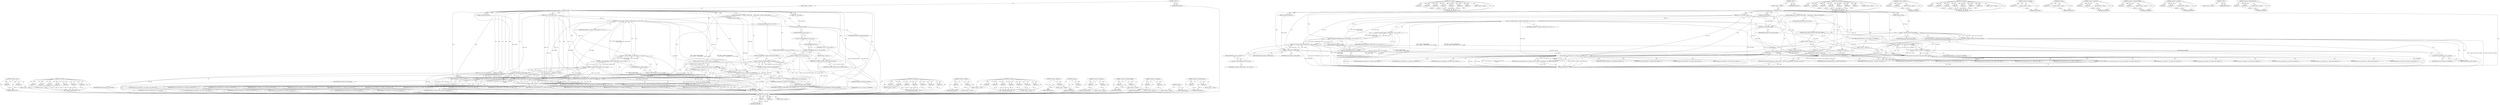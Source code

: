 digraph "&lt;operator&gt;.indirectFieldAccess" {
vulnerable_129 [label=<(METHOD,&lt;operator&gt;.and)>];
vulnerable_130 [label=<(PARAM,p1)>];
vulnerable_131 [label=<(PARAM,p2)>];
vulnerable_132 [label=<(BLOCK,&lt;empty&gt;,&lt;empty&gt;)>];
vulnerable_133 [label=<(METHOD_RETURN,ANY)>];
vulnerable_157 [label=<(METHOD,do_cow_fault)>];
vulnerable_158 [label=<(PARAM,p1)>];
vulnerable_159 [label=<(PARAM,p2)>];
vulnerable_160 [label=<(PARAM,p3)>];
vulnerable_161 [label=<(PARAM,p4)>];
vulnerable_162 [label=<(PARAM,p5)>];
vulnerable_163 [label=<(PARAM,p6)>];
vulnerable_164 [label=<(PARAM,p7)>];
vulnerable_165 [label=<(BLOCK,&lt;empty&gt;,&lt;empty&gt;)>];
vulnerable_166 [label=<(METHOD_RETURN,ANY)>];
vulnerable_6 [label=<(METHOD,&lt;global&gt;)<SUB>1</SUB>>];
vulnerable_7 [label=<(BLOCK,&lt;empty&gt;,&lt;empty&gt;)<SUB>1</SUB>>];
vulnerable_8 [label=<(METHOD,do_fault)<SUB>1</SUB>>];
vulnerable_9 [label=<(PARAM,struct mm_struct *mm)<SUB>1</SUB>>];
vulnerable_10 [label=<(PARAM,struct vm_area_struct *vma)<SUB>1</SUB>>];
vulnerable_11 [label=<(PARAM,unsigned long address)<SUB>2</SUB>>];
vulnerable_12 [label=<(PARAM,pte_t *page_table)<SUB>2</SUB>>];
vulnerable_13 [label=<(PARAM,pmd_t *pmd)<SUB>2</SUB>>];
vulnerable_14 [label=<(PARAM,unsigned int flags)<SUB>3</SUB>>];
vulnerable_15 [label=<(PARAM,pte_t orig_pte)<SUB>3</SUB>>];
vulnerable_16 [label=<(BLOCK,{
	pgoff_t pgoff = (((address &amp; PAGE_MASK)
 			...,{
	pgoff_t pgoff = (((address &amp; PAGE_MASK)
 			...)<SUB>4</SUB>>];
vulnerable_17 [label="<(LOCAL,pgoff_t pgoff: pgoff_t)<SUB>5</SUB>>"];
vulnerable_18 [label=<(&lt;operator&gt;.assignment,pgoff = (((address &amp; PAGE_MASK)
 			- vma-&gt;vm_s...)<SUB>5</SUB>>];
vulnerable_19 [label=<(IDENTIFIER,pgoff,pgoff = (((address &amp; PAGE_MASK)
 			- vma-&gt;vm_s...)<SUB>5</SUB>>];
vulnerable_20 [label=<(&lt;operator&gt;.addition,(((address &amp; PAGE_MASK)
 			- vma-&gt;vm_start) &gt;&gt;...)<SUB>5</SUB>>];
vulnerable_21 [label=<(&lt;operator&gt;.arithmeticShiftRight,((address &amp; PAGE_MASK)
 			- vma-&gt;vm_start) &gt;&gt; ...)<SUB>5</SUB>>];
vulnerable_22 [label=<(&lt;operator&gt;.subtraction,(address &amp; PAGE_MASK)
 			- vma-&gt;vm_start)<SUB>5</SUB>>];
vulnerable_23 [label=<(&lt;operator&gt;.and,address &amp; PAGE_MASK)<SUB>5</SUB>>];
vulnerable_24 [label=<(IDENTIFIER,address,address &amp; PAGE_MASK)<SUB>5</SUB>>];
vulnerable_25 [label=<(IDENTIFIER,PAGE_MASK,address &amp; PAGE_MASK)<SUB>5</SUB>>];
vulnerable_26 [label=<(&lt;operator&gt;.indirectFieldAccess,vma-&gt;vm_start)<SUB>6</SUB>>];
vulnerable_27 [label=<(IDENTIFIER,vma,(address &amp; PAGE_MASK)
 			- vma-&gt;vm_start)<SUB>6</SUB>>];
vulnerable_28 [label=<(FIELD_IDENTIFIER,vm_start,vm_start)<SUB>6</SUB>>];
vulnerable_29 [label=<(IDENTIFIER,PAGE_SHIFT,((address &amp; PAGE_MASK)
 			- vma-&gt;vm_start) &gt;&gt; ...)<SUB>6</SUB>>];
vulnerable_30 [label=<(&lt;operator&gt;.indirectFieldAccess,vma-&gt;vm_pgoff)<SUB>6</SUB>>];
vulnerable_31 [label=<(IDENTIFIER,vma,(((address &amp; PAGE_MASK)
 			- vma-&gt;vm_start) &gt;&gt;...)<SUB>6</SUB>>];
vulnerable_32 [label=<(FIELD_IDENTIFIER,vm_pgoff,vm_pgoff)<SUB>6</SUB>>];
vulnerable_33 [label=<(pte_unmap,pte_unmap(page_table))<SUB>8</SUB>>];
vulnerable_34 [label=<(IDENTIFIER,page_table,pte_unmap(page_table))<SUB>8</SUB>>];
vulnerable_35 [label=<(CONTROL_STRUCTURE,IF,if (!(flags &amp; FAULT_FLAG_WRITE)))<SUB>9</SUB>>];
vulnerable_36 [label=<(&lt;operator&gt;.logicalNot,!(flags &amp; FAULT_FLAG_WRITE))<SUB>9</SUB>>];
vulnerable_37 [label=<(&lt;operator&gt;.and,flags &amp; FAULT_FLAG_WRITE)<SUB>9</SUB>>];
vulnerable_38 [label=<(IDENTIFIER,flags,flags &amp; FAULT_FLAG_WRITE)<SUB>9</SUB>>];
vulnerable_39 [label=<(IDENTIFIER,FAULT_FLAG_WRITE,flags &amp; FAULT_FLAG_WRITE)<SUB>9</SUB>>];
vulnerable_40 [label=<(BLOCK,&lt;empty&gt;,&lt;empty&gt;)<SUB>10</SUB>>];
vulnerable_41 [label=<(RETURN,return do_read_fault(mm, vma, address, pmd, pgo...,return do_read_fault(mm, vma, address, pmd, pgo...)<SUB>10</SUB>>];
vulnerable_42 [label=<(do_read_fault,do_read_fault(mm, vma, address, pmd, pgoff, fla...)<SUB>10</SUB>>];
vulnerable_43 [label=<(IDENTIFIER,mm,do_read_fault(mm, vma, address, pmd, pgoff, fla...)<SUB>10</SUB>>];
vulnerable_44 [label=<(IDENTIFIER,vma,do_read_fault(mm, vma, address, pmd, pgoff, fla...)<SUB>10</SUB>>];
vulnerable_45 [label=<(IDENTIFIER,address,do_read_fault(mm, vma, address, pmd, pgoff, fla...)<SUB>10</SUB>>];
vulnerable_46 [label=<(IDENTIFIER,pmd,do_read_fault(mm, vma, address, pmd, pgoff, fla...)<SUB>10</SUB>>];
vulnerable_47 [label=<(IDENTIFIER,pgoff,do_read_fault(mm, vma, address, pmd, pgoff, fla...)<SUB>10</SUB>>];
vulnerable_48 [label=<(IDENTIFIER,flags,do_read_fault(mm, vma, address, pmd, pgoff, fla...)<SUB>10</SUB>>];
vulnerable_49 [label=<(IDENTIFIER,orig_pte,do_read_fault(mm, vma, address, pmd, pgoff, fla...)<SUB>11</SUB>>];
vulnerable_50 [label=<(CONTROL_STRUCTURE,IF,if (!(vma-&gt;vm_flags &amp; VM_SHARED)))<SUB>12</SUB>>];
vulnerable_51 [label=<(&lt;operator&gt;.logicalNot,!(vma-&gt;vm_flags &amp; VM_SHARED))<SUB>12</SUB>>];
vulnerable_52 [label=<(&lt;operator&gt;.and,vma-&gt;vm_flags &amp; VM_SHARED)<SUB>12</SUB>>];
vulnerable_53 [label=<(&lt;operator&gt;.indirectFieldAccess,vma-&gt;vm_flags)<SUB>12</SUB>>];
vulnerable_54 [label=<(IDENTIFIER,vma,vma-&gt;vm_flags &amp; VM_SHARED)<SUB>12</SUB>>];
vulnerable_55 [label=<(FIELD_IDENTIFIER,vm_flags,vm_flags)<SUB>12</SUB>>];
vulnerable_56 [label=<(IDENTIFIER,VM_SHARED,vma-&gt;vm_flags &amp; VM_SHARED)<SUB>12</SUB>>];
vulnerable_57 [label=<(BLOCK,&lt;empty&gt;,&lt;empty&gt;)<SUB>13</SUB>>];
vulnerable_58 [label=<(RETURN,return do_cow_fault(mm, vma, address, pmd, pgof...,return do_cow_fault(mm, vma, address, pmd, pgof...)<SUB>13</SUB>>];
vulnerable_59 [label=<(do_cow_fault,do_cow_fault(mm, vma, address, pmd, pgoff, flag...)<SUB>13</SUB>>];
vulnerable_60 [label=<(IDENTIFIER,mm,do_cow_fault(mm, vma, address, pmd, pgoff, flag...)<SUB>13</SUB>>];
vulnerable_61 [label=<(IDENTIFIER,vma,do_cow_fault(mm, vma, address, pmd, pgoff, flag...)<SUB>13</SUB>>];
vulnerable_62 [label=<(IDENTIFIER,address,do_cow_fault(mm, vma, address, pmd, pgoff, flag...)<SUB>13</SUB>>];
vulnerable_63 [label=<(IDENTIFIER,pmd,do_cow_fault(mm, vma, address, pmd, pgoff, flag...)<SUB>13</SUB>>];
vulnerable_64 [label=<(IDENTIFIER,pgoff,do_cow_fault(mm, vma, address, pmd, pgoff, flag...)<SUB>13</SUB>>];
vulnerable_65 [label=<(IDENTIFIER,flags,do_cow_fault(mm, vma, address, pmd, pgoff, flag...)<SUB>13</SUB>>];
vulnerable_66 [label=<(IDENTIFIER,orig_pte,do_cow_fault(mm, vma, address, pmd, pgoff, flag...)<SUB>14</SUB>>];
vulnerable_67 [label=<(RETURN,return do_shared_fault(mm, vma, address, pmd, p...,return do_shared_fault(mm, vma, address, pmd, p...)<SUB>15</SUB>>];
vulnerable_68 [label=<(do_shared_fault,do_shared_fault(mm, vma, address, pmd, pgoff, f...)<SUB>15</SUB>>];
vulnerable_69 [label=<(IDENTIFIER,mm,do_shared_fault(mm, vma, address, pmd, pgoff, f...)<SUB>15</SUB>>];
vulnerable_70 [label=<(IDENTIFIER,vma,do_shared_fault(mm, vma, address, pmd, pgoff, f...)<SUB>15</SUB>>];
vulnerable_71 [label=<(IDENTIFIER,address,do_shared_fault(mm, vma, address, pmd, pgoff, f...)<SUB>15</SUB>>];
vulnerable_72 [label=<(IDENTIFIER,pmd,do_shared_fault(mm, vma, address, pmd, pgoff, f...)<SUB>15</SUB>>];
vulnerable_73 [label=<(IDENTIFIER,pgoff,do_shared_fault(mm, vma, address, pmd, pgoff, f...)<SUB>15</SUB>>];
vulnerable_74 [label=<(IDENTIFIER,flags,do_shared_fault(mm, vma, address, pmd, pgoff, f...)<SUB>15</SUB>>];
vulnerable_75 [label=<(IDENTIFIER,orig_pte,do_shared_fault(mm, vma, address, pmd, pgoff, f...)<SUB>15</SUB>>];
vulnerable_76 [label=<(METHOD_RETURN,int)<SUB>1</SUB>>];
vulnerable_78 [label=<(METHOD_RETURN,ANY)<SUB>1</SUB>>];
vulnerable_167 [label=<(METHOD,do_shared_fault)>];
vulnerable_168 [label=<(PARAM,p1)>];
vulnerable_169 [label=<(PARAM,p2)>];
vulnerable_170 [label=<(PARAM,p3)>];
vulnerable_171 [label=<(PARAM,p4)>];
vulnerable_172 [label=<(PARAM,p5)>];
vulnerable_173 [label=<(PARAM,p6)>];
vulnerable_174 [label=<(PARAM,p7)>];
vulnerable_175 [label=<(BLOCK,&lt;empty&gt;,&lt;empty&gt;)>];
vulnerable_176 [label=<(METHOD_RETURN,ANY)>];
vulnerable_114 [label=<(METHOD,&lt;operator&gt;.addition)>];
vulnerable_115 [label=<(PARAM,p1)>];
vulnerable_116 [label=<(PARAM,p2)>];
vulnerable_117 [label=<(BLOCK,&lt;empty&gt;,&lt;empty&gt;)>];
vulnerable_118 [label=<(METHOD_RETURN,ANY)>];
vulnerable_147 [label=<(METHOD,do_read_fault)>];
vulnerable_148 [label=<(PARAM,p1)>];
vulnerable_149 [label=<(PARAM,p2)>];
vulnerable_150 [label=<(PARAM,p3)>];
vulnerable_151 [label=<(PARAM,p4)>];
vulnerable_152 [label=<(PARAM,p5)>];
vulnerable_153 [label=<(PARAM,p6)>];
vulnerable_154 [label=<(PARAM,p7)>];
vulnerable_155 [label=<(BLOCK,&lt;empty&gt;,&lt;empty&gt;)>];
vulnerable_156 [label=<(METHOD_RETURN,ANY)>];
vulnerable_143 [label=<(METHOD,&lt;operator&gt;.logicalNot)>];
vulnerable_144 [label=<(PARAM,p1)>];
vulnerable_145 [label=<(BLOCK,&lt;empty&gt;,&lt;empty&gt;)>];
vulnerable_146 [label=<(METHOD_RETURN,ANY)>];
vulnerable_139 [label=<(METHOD,pte_unmap)>];
vulnerable_140 [label=<(PARAM,p1)>];
vulnerable_141 [label=<(BLOCK,&lt;empty&gt;,&lt;empty&gt;)>];
vulnerable_142 [label=<(METHOD_RETURN,ANY)>];
vulnerable_124 [label=<(METHOD,&lt;operator&gt;.subtraction)>];
vulnerable_125 [label=<(PARAM,p1)>];
vulnerable_126 [label=<(PARAM,p2)>];
vulnerable_127 [label=<(BLOCK,&lt;empty&gt;,&lt;empty&gt;)>];
vulnerable_128 [label=<(METHOD_RETURN,ANY)>];
vulnerable_119 [label=<(METHOD,&lt;operator&gt;.arithmeticShiftRight)>];
vulnerable_120 [label=<(PARAM,p1)>];
vulnerable_121 [label=<(PARAM,p2)>];
vulnerable_122 [label=<(BLOCK,&lt;empty&gt;,&lt;empty&gt;)>];
vulnerable_123 [label=<(METHOD_RETURN,ANY)>];
vulnerable_109 [label=<(METHOD,&lt;operator&gt;.assignment)>];
vulnerable_110 [label=<(PARAM,p1)>];
vulnerable_111 [label=<(PARAM,p2)>];
vulnerable_112 [label=<(BLOCK,&lt;empty&gt;,&lt;empty&gt;)>];
vulnerable_113 [label=<(METHOD_RETURN,ANY)>];
vulnerable_103 [label=<(METHOD,&lt;global&gt;)<SUB>1</SUB>>];
vulnerable_104 [label=<(BLOCK,&lt;empty&gt;,&lt;empty&gt;)>];
vulnerable_105 [label=<(METHOD_RETURN,ANY)>];
vulnerable_134 [label=<(METHOD,&lt;operator&gt;.indirectFieldAccess)>];
vulnerable_135 [label=<(PARAM,p1)>];
vulnerable_136 [label=<(PARAM,p2)>];
vulnerable_137 [label=<(BLOCK,&lt;empty&gt;,&lt;empty&gt;)>];
vulnerable_138 [label=<(METHOD_RETURN,ANY)>];
fixed_139 [label=<(METHOD,&lt;operator&gt;.and)>];
fixed_140 [label=<(PARAM,p1)>];
fixed_141 [label=<(PARAM,p2)>];
fixed_142 [label=<(BLOCK,&lt;empty&gt;,&lt;empty&gt;)>];
fixed_143 [label=<(METHOD_RETURN,ANY)>];
fixed_167 [label=<(METHOD,do_cow_fault)>];
fixed_168 [label=<(PARAM,p1)>];
fixed_169 [label=<(PARAM,p2)>];
fixed_170 [label=<(PARAM,p3)>];
fixed_171 [label=<(PARAM,p4)>];
fixed_172 [label=<(PARAM,p5)>];
fixed_173 [label=<(PARAM,p6)>];
fixed_174 [label=<(PARAM,p7)>];
fixed_175 [label=<(BLOCK,&lt;empty&gt;,&lt;empty&gt;)>];
fixed_176 [label=<(METHOD_RETURN,ANY)>];
fixed_6 [label=<(METHOD,&lt;global&gt;)<SUB>1</SUB>>];
fixed_7 [label=<(BLOCK,&lt;empty&gt;,&lt;empty&gt;)<SUB>1</SUB>>];
fixed_8 [label=<(METHOD,do_fault)<SUB>1</SUB>>];
fixed_9 [label=<(PARAM,struct mm_struct *mm)<SUB>1</SUB>>];
fixed_10 [label=<(PARAM,struct vm_area_struct *vma)<SUB>1</SUB>>];
fixed_11 [label=<(PARAM,unsigned long address)<SUB>2</SUB>>];
fixed_12 [label=<(PARAM,pte_t *page_table)<SUB>2</SUB>>];
fixed_13 [label=<(PARAM,pmd_t *pmd)<SUB>2</SUB>>];
fixed_14 [label=<(PARAM,unsigned int flags)<SUB>3</SUB>>];
fixed_15 [label=<(PARAM,pte_t orig_pte)<SUB>3</SUB>>];
fixed_16 [label=<(BLOCK,{
	pgoff_t pgoff = (((address &amp; PAGE_MASK)
 			...,{
	pgoff_t pgoff = (((address &amp; PAGE_MASK)
 			...)<SUB>4</SUB>>];
fixed_17 [label="<(LOCAL,pgoff_t pgoff: pgoff_t)<SUB>5</SUB>>"];
fixed_18 [label=<(&lt;operator&gt;.assignment,pgoff = (((address &amp; PAGE_MASK)
 			- vma-&gt;vm_s...)<SUB>5</SUB>>];
fixed_19 [label=<(IDENTIFIER,pgoff,pgoff = (((address &amp; PAGE_MASK)
 			- vma-&gt;vm_s...)<SUB>5</SUB>>];
fixed_20 [label=<(&lt;operator&gt;.addition,(((address &amp; PAGE_MASK)
 			- vma-&gt;vm_start) &gt;&gt;...)<SUB>5</SUB>>];
fixed_21 [label=<(&lt;operator&gt;.arithmeticShiftRight,((address &amp; PAGE_MASK)
 			- vma-&gt;vm_start) &gt;&gt; ...)<SUB>5</SUB>>];
fixed_22 [label=<(&lt;operator&gt;.subtraction,(address &amp; PAGE_MASK)
 			- vma-&gt;vm_start)<SUB>5</SUB>>];
fixed_23 [label=<(&lt;operator&gt;.and,address &amp; PAGE_MASK)<SUB>5</SUB>>];
fixed_24 [label=<(IDENTIFIER,address,address &amp; PAGE_MASK)<SUB>5</SUB>>];
fixed_25 [label=<(IDENTIFIER,PAGE_MASK,address &amp; PAGE_MASK)<SUB>5</SUB>>];
fixed_26 [label=<(&lt;operator&gt;.indirectFieldAccess,vma-&gt;vm_start)<SUB>6</SUB>>];
fixed_27 [label=<(IDENTIFIER,vma,(address &amp; PAGE_MASK)
 			- vma-&gt;vm_start)<SUB>6</SUB>>];
fixed_28 [label=<(FIELD_IDENTIFIER,vm_start,vm_start)<SUB>6</SUB>>];
fixed_29 [label=<(IDENTIFIER,PAGE_SHIFT,((address &amp; PAGE_MASK)
 			- vma-&gt;vm_start) &gt;&gt; ...)<SUB>6</SUB>>];
fixed_30 [label=<(&lt;operator&gt;.indirectFieldAccess,vma-&gt;vm_pgoff)<SUB>6</SUB>>];
fixed_31 [label=<(IDENTIFIER,vma,(((address &amp; PAGE_MASK)
 			- vma-&gt;vm_start) &gt;&gt;...)<SUB>6</SUB>>];
fixed_32 [label=<(FIELD_IDENTIFIER,vm_pgoff,vm_pgoff)<SUB>6</SUB>>];
fixed_33 [label=<(pte_unmap,pte_unmap(page_table))<SUB>8</SUB>>];
fixed_34 [label=<(IDENTIFIER,page_table,pte_unmap(page_table))<SUB>8</SUB>>];
fixed_35 [label=<(CONTROL_STRUCTURE,IF,if (!vma-&gt;vm_ops-&gt;fault))<SUB>10</SUB>>];
fixed_36 [label=<(&lt;operator&gt;.logicalNot,!vma-&gt;vm_ops-&gt;fault)<SUB>10</SUB>>];
fixed_37 [label=<(&lt;operator&gt;.indirectFieldAccess,vma-&gt;vm_ops-&gt;fault)<SUB>10</SUB>>];
fixed_38 [label=<(&lt;operator&gt;.indirectFieldAccess,vma-&gt;vm_ops)<SUB>10</SUB>>];
fixed_39 [label=<(IDENTIFIER,vma,!vma-&gt;vm_ops-&gt;fault)<SUB>10</SUB>>];
fixed_40 [label=<(FIELD_IDENTIFIER,vm_ops,vm_ops)<SUB>10</SUB>>];
fixed_41 [label=<(FIELD_IDENTIFIER,fault,fault)<SUB>10</SUB>>];
fixed_42 [label=<(BLOCK,&lt;empty&gt;,&lt;empty&gt;)<SUB>11</SUB>>];
fixed_43 [label=<(RETURN,return VM_FAULT_SIGBUS;,return VM_FAULT_SIGBUS;)<SUB>11</SUB>>];
fixed_44 [label=<(IDENTIFIER,VM_FAULT_SIGBUS,return VM_FAULT_SIGBUS;)<SUB>11</SUB>>];
fixed_45 [label=<(CONTROL_STRUCTURE,IF,if (!(flags &amp; FAULT_FLAG_WRITE)))<SUB>12</SUB>>];
fixed_46 [label=<(&lt;operator&gt;.logicalNot,!(flags &amp; FAULT_FLAG_WRITE))<SUB>12</SUB>>];
fixed_47 [label=<(&lt;operator&gt;.and,flags &amp; FAULT_FLAG_WRITE)<SUB>12</SUB>>];
fixed_48 [label=<(IDENTIFIER,flags,flags &amp; FAULT_FLAG_WRITE)<SUB>12</SUB>>];
fixed_49 [label=<(IDENTIFIER,FAULT_FLAG_WRITE,flags &amp; FAULT_FLAG_WRITE)<SUB>12</SUB>>];
fixed_50 [label=<(BLOCK,&lt;empty&gt;,&lt;empty&gt;)<SUB>13</SUB>>];
fixed_51 [label=<(RETURN,return do_read_fault(mm, vma, address, pmd, pgo...,return do_read_fault(mm, vma, address, pmd, pgo...)<SUB>13</SUB>>];
fixed_52 [label=<(do_read_fault,do_read_fault(mm, vma, address, pmd, pgoff, fla...)<SUB>13</SUB>>];
fixed_53 [label=<(IDENTIFIER,mm,do_read_fault(mm, vma, address, pmd, pgoff, fla...)<SUB>13</SUB>>];
fixed_54 [label=<(IDENTIFIER,vma,do_read_fault(mm, vma, address, pmd, pgoff, fla...)<SUB>13</SUB>>];
fixed_55 [label=<(IDENTIFIER,address,do_read_fault(mm, vma, address, pmd, pgoff, fla...)<SUB>13</SUB>>];
fixed_56 [label=<(IDENTIFIER,pmd,do_read_fault(mm, vma, address, pmd, pgoff, fla...)<SUB>13</SUB>>];
fixed_57 [label=<(IDENTIFIER,pgoff,do_read_fault(mm, vma, address, pmd, pgoff, fla...)<SUB>13</SUB>>];
fixed_58 [label=<(IDENTIFIER,flags,do_read_fault(mm, vma, address, pmd, pgoff, fla...)<SUB>13</SUB>>];
fixed_59 [label=<(IDENTIFIER,orig_pte,do_read_fault(mm, vma, address, pmd, pgoff, fla...)<SUB>14</SUB>>];
fixed_60 [label=<(CONTROL_STRUCTURE,IF,if (!(vma-&gt;vm_flags &amp; VM_SHARED)))<SUB>15</SUB>>];
fixed_61 [label=<(&lt;operator&gt;.logicalNot,!(vma-&gt;vm_flags &amp; VM_SHARED))<SUB>15</SUB>>];
fixed_62 [label=<(&lt;operator&gt;.and,vma-&gt;vm_flags &amp; VM_SHARED)<SUB>15</SUB>>];
fixed_63 [label=<(&lt;operator&gt;.indirectFieldAccess,vma-&gt;vm_flags)<SUB>15</SUB>>];
fixed_64 [label=<(IDENTIFIER,vma,vma-&gt;vm_flags &amp; VM_SHARED)<SUB>15</SUB>>];
fixed_65 [label=<(FIELD_IDENTIFIER,vm_flags,vm_flags)<SUB>15</SUB>>];
fixed_66 [label=<(IDENTIFIER,VM_SHARED,vma-&gt;vm_flags &amp; VM_SHARED)<SUB>15</SUB>>];
fixed_67 [label=<(BLOCK,&lt;empty&gt;,&lt;empty&gt;)<SUB>16</SUB>>];
fixed_68 [label=<(RETURN,return do_cow_fault(mm, vma, address, pmd, pgof...,return do_cow_fault(mm, vma, address, pmd, pgof...)<SUB>16</SUB>>];
fixed_69 [label=<(do_cow_fault,do_cow_fault(mm, vma, address, pmd, pgoff, flag...)<SUB>16</SUB>>];
fixed_70 [label=<(IDENTIFIER,mm,do_cow_fault(mm, vma, address, pmd, pgoff, flag...)<SUB>16</SUB>>];
fixed_71 [label=<(IDENTIFIER,vma,do_cow_fault(mm, vma, address, pmd, pgoff, flag...)<SUB>16</SUB>>];
fixed_72 [label=<(IDENTIFIER,address,do_cow_fault(mm, vma, address, pmd, pgoff, flag...)<SUB>16</SUB>>];
fixed_73 [label=<(IDENTIFIER,pmd,do_cow_fault(mm, vma, address, pmd, pgoff, flag...)<SUB>16</SUB>>];
fixed_74 [label=<(IDENTIFIER,pgoff,do_cow_fault(mm, vma, address, pmd, pgoff, flag...)<SUB>16</SUB>>];
fixed_75 [label=<(IDENTIFIER,flags,do_cow_fault(mm, vma, address, pmd, pgoff, flag...)<SUB>16</SUB>>];
fixed_76 [label=<(IDENTIFIER,orig_pte,do_cow_fault(mm, vma, address, pmd, pgoff, flag...)<SUB>17</SUB>>];
fixed_77 [label=<(RETURN,return do_shared_fault(mm, vma, address, pmd, p...,return do_shared_fault(mm, vma, address, pmd, p...)<SUB>18</SUB>>];
fixed_78 [label=<(do_shared_fault,do_shared_fault(mm, vma, address, pmd, pgoff, f...)<SUB>18</SUB>>];
fixed_79 [label=<(IDENTIFIER,mm,do_shared_fault(mm, vma, address, pmd, pgoff, f...)<SUB>18</SUB>>];
fixed_80 [label=<(IDENTIFIER,vma,do_shared_fault(mm, vma, address, pmd, pgoff, f...)<SUB>18</SUB>>];
fixed_81 [label=<(IDENTIFIER,address,do_shared_fault(mm, vma, address, pmd, pgoff, f...)<SUB>18</SUB>>];
fixed_82 [label=<(IDENTIFIER,pmd,do_shared_fault(mm, vma, address, pmd, pgoff, f...)<SUB>18</SUB>>];
fixed_83 [label=<(IDENTIFIER,pgoff,do_shared_fault(mm, vma, address, pmd, pgoff, f...)<SUB>18</SUB>>];
fixed_84 [label=<(IDENTIFIER,flags,do_shared_fault(mm, vma, address, pmd, pgoff, f...)<SUB>18</SUB>>];
fixed_85 [label=<(IDENTIFIER,orig_pte,do_shared_fault(mm, vma, address, pmd, pgoff, f...)<SUB>18</SUB>>];
fixed_86 [label=<(METHOD_RETURN,int)<SUB>1</SUB>>];
fixed_88 [label=<(METHOD_RETURN,ANY)<SUB>1</SUB>>];
fixed_177 [label=<(METHOD,do_shared_fault)>];
fixed_178 [label=<(PARAM,p1)>];
fixed_179 [label=<(PARAM,p2)>];
fixed_180 [label=<(PARAM,p3)>];
fixed_181 [label=<(PARAM,p4)>];
fixed_182 [label=<(PARAM,p5)>];
fixed_183 [label=<(PARAM,p6)>];
fixed_184 [label=<(PARAM,p7)>];
fixed_185 [label=<(BLOCK,&lt;empty&gt;,&lt;empty&gt;)>];
fixed_186 [label=<(METHOD_RETURN,ANY)>];
fixed_124 [label=<(METHOD,&lt;operator&gt;.addition)>];
fixed_125 [label=<(PARAM,p1)>];
fixed_126 [label=<(PARAM,p2)>];
fixed_127 [label=<(BLOCK,&lt;empty&gt;,&lt;empty&gt;)>];
fixed_128 [label=<(METHOD_RETURN,ANY)>];
fixed_157 [label=<(METHOD,do_read_fault)>];
fixed_158 [label=<(PARAM,p1)>];
fixed_159 [label=<(PARAM,p2)>];
fixed_160 [label=<(PARAM,p3)>];
fixed_161 [label=<(PARAM,p4)>];
fixed_162 [label=<(PARAM,p5)>];
fixed_163 [label=<(PARAM,p6)>];
fixed_164 [label=<(PARAM,p7)>];
fixed_165 [label=<(BLOCK,&lt;empty&gt;,&lt;empty&gt;)>];
fixed_166 [label=<(METHOD_RETURN,ANY)>];
fixed_153 [label=<(METHOD,&lt;operator&gt;.logicalNot)>];
fixed_154 [label=<(PARAM,p1)>];
fixed_155 [label=<(BLOCK,&lt;empty&gt;,&lt;empty&gt;)>];
fixed_156 [label=<(METHOD_RETURN,ANY)>];
fixed_149 [label=<(METHOD,pte_unmap)>];
fixed_150 [label=<(PARAM,p1)>];
fixed_151 [label=<(BLOCK,&lt;empty&gt;,&lt;empty&gt;)>];
fixed_152 [label=<(METHOD_RETURN,ANY)>];
fixed_134 [label=<(METHOD,&lt;operator&gt;.subtraction)>];
fixed_135 [label=<(PARAM,p1)>];
fixed_136 [label=<(PARAM,p2)>];
fixed_137 [label=<(BLOCK,&lt;empty&gt;,&lt;empty&gt;)>];
fixed_138 [label=<(METHOD_RETURN,ANY)>];
fixed_129 [label=<(METHOD,&lt;operator&gt;.arithmeticShiftRight)>];
fixed_130 [label=<(PARAM,p1)>];
fixed_131 [label=<(PARAM,p2)>];
fixed_132 [label=<(BLOCK,&lt;empty&gt;,&lt;empty&gt;)>];
fixed_133 [label=<(METHOD_RETURN,ANY)>];
fixed_119 [label=<(METHOD,&lt;operator&gt;.assignment)>];
fixed_120 [label=<(PARAM,p1)>];
fixed_121 [label=<(PARAM,p2)>];
fixed_122 [label=<(BLOCK,&lt;empty&gt;,&lt;empty&gt;)>];
fixed_123 [label=<(METHOD_RETURN,ANY)>];
fixed_113 [label=<(METHOD,&lt;global&gt;)<SUB>1</SUB>>];
fixed_114 [label=<(BLOCK,&lt;empty&gt;,&lt;empty&gt;)>];
fixed_115 [label=<(METHOD_RETURN,ANY)>];
fixed_144 [label=<(METHOD,&lt;operator&gt;.indirectFieldAccess)>];
fixed_145 [label=<(PARAM,p1)>];
fixed_146 [label=<(PARAM,p2)>];
fixed_147 [label=<(BLOCK,&lt;empty&gt;,&lt;empty&gt;)>];
fixed_148 [label=<(METHOD_RETURN,ANY)>];
vulnerable_129 -> vulnerable_130  [key=0, label="AST: "];
vulnerable_129 -> vulnerable_130  [key=1, label="DDG: "];
vulnerable_129 -> vulnerable_132  [key=0, label="AST: "];
vulnerable_129 -> vulnerable_131  [key=0, label="AST: "];
vulnerable_129 -> vulnerable_131  [key=1, label="DDG: "];
vulnerable_129 -> vulnerable_133  [key=0, label="AST: "];
vulnerable_129 -> vulnerable_133  [key=1, label="CFG: "];
vulnerable_130 -> vulnerable_133  [key=0, label="DDG: p1"];
vulnerable_131 -> vulnerable_133  [key=0, label="DDG: p2"];
vulnerable_157 -> vulnerable_158  [key=0, label="AST: "];
vulnerable_157 -> vulnerable_158  [key=1, label="DDG: "];
vulnerable_157 -> vulnerable_165  [key=0, label="AST: "];
vulnerable_157 -> vulnerable_159  [key=0, label="AST: "];
vulnerable_157 -> vulnerable_159  [key=1, label="DDG: "];
vulnerable_157 -> vulnerable_166  [key=0, label="AST: "];
vulnerable_157 -> vulnerable_166  [key=1, label="CFG: "];
vulnerable_157 -> vulnerable_160  [key=0, label="AST: "];
vulnerable_157 -> vulnerable_160  [key=1, label="DDG: "];
vulnerable_157 -> vulnerable_161  [key=0, label="AST: "];
vulnerable_157 -> vulnerable_161  [key=1, label="DDG: "];
vulnerable_157 -> vulnerable_162  [key=0, label="AST: "];
vulnerable_157 -> vulnerable_162  [key=1, label="DDG: "];
vulnerable_157 -> vulnerable_163  [key=0, label="AST: "];
vulnerable_157 -> vulnerable_163  [key=1, label="DDG: "];
vulnerable_157 -> vulnerable_164  [key=0, label="AST: "];
vulnerable_157 -> vulnerable_164  [key=1, label="DDG: "];
vulnerable_158 -> vulnerable_166  [key=0, label="DDG: p1"];
vulnerable_159 -> vulnerable_166  [key=0, label="DDG: p2"];
vulnerable_160 -> vulnerable_166  [key=0, label="DDG: p3"];
vulnerable_161 -> vulnerable_166  [key=0, label="DDG: p4"];
vulnerable_162 -> vulnerable_166  [key=0, label="DDG: p5"];
vulnerable_163 -> vulnerable_166  [key=0, label="DDG: p6"];
vulnerable_164 -> vulnerable_166  [key=0, label="DDG: p7"];
vulnerable_6 -> vulnerable_7  [key=0, label="AST: "];
vulnerable_6 -> vulnerable_78  [key=0, label="AST: "];
vulnerable_6 -> vulnerable_78  [key=1, label="CFG: "];
vulnerable_7 -> vulnerable_8  [key=0, label="AST: "];
vulnerable_8 -> vulnerable_9  [key=0, label="AST: "];
vulnerable_8 -> vulnerable_9  [key=1, label="DDG: "];
vulnerable_8 -> vulnerable_10  [key=0, label="AST: "];
vulnerable_8 -> vulnerable_10  [key=1, label="DDG: "];
vulnerable_8 -> vulnerable_11  [key=0, label="AST: "];
vulnerable_8 -> vulnerable_11  [key=1, label="DDG: "];
vulnerable_8 -> vulnerable_12  [key=0, label="AST: "];
vulnerable_8 -> vulnerable_12  [key=1, label="DDG: "];
vulnerable_8 -> vulnerable_13  [key=0, label="AST: "];
vulnerable_8 -> vulnerable_13  [key=1, label="DDG: "];
vulnerable_8 -> vulnerable_14  [key=0, label="AST: "];
vulnerable_8 -> vulnerable_14  [key=1, label="DDG: "];
vulnerable_8 -> vulnerable_15  [key=0, label="AST: "];
vulnerable_8 -> vulnerable_15  [key=1, label="DDG: "];
vulnerable_8 -> vulnerable_16  [key=0, label="AST: "];
vulnerable_8 -> vulnerable_76  [key=0, label="AST: "];
vulnerable_8 -> vulnerable_23  [key=0, label="CFG: "];
vulnerable_8 -> vulnerable_23  [key=1, label="DDG: "];
vulnerable_8 -> vulnerable_33  [key=0, label="DDG: "];
vulnerable_8 -> vulnerable_68  [key=0, label="DDG: "];
vulnerable_8 -> vulnerable_21  [key=0, label="DDG: "];
vulnerable_8 -> vulnerable_37  [key=0, label="DDG: "];
vulnerable_8 -> vulnerable_52  [key=0, label="DDG: "];
vulnerable_8 -> vulnerable_42  [key=0, label="DDG: "];
vulnerable_8 -> vulnerable_59  [key=0, label="DDG: "];
vulnerable_9 -> vulnerable_68  [key=0, label="DDG: mm"];
vulnerable_9 -> vulnerable_42  [key=0, label="DDG: mm"];
vulnerable_9 -> vulnerable_59  [key=0, label="DDG: mm"];
vulnerable_10 -> vulnerable_18  [key=0, label="DDG: vma"];
vulnerable_10 -> vulnerable_20  [key=0, label="DDG: vma"];
vulnerable_10 -> vulnerable_68  [key=0, label="DDG: vma"];
vulnerable_10 -> vulnerable_52  [key=0, label="DDG: vma"];
vulnerable_10 -> vulnerable_22  [key=0, label="DDG: vma"];
vulnerable_10 -> vulnerable_42  [key=0, label="DDG: vma"];
vulnerable_10 -> vulnerable_59  [key=0, label="DDG: vma"];
vulnerable_11 -> vulnerable_23  [key=0, label="DDG: address"];
vulnerable_12 -> vulnerable_33  [key=0, label="DDG: page_table"];
vulnerable_13 -> vulnerable_68  [key=0, label="DDG: pmd"];
vulnerable_13 -> vulnerable_42  [key=0, label="DDG: pmd"];
vulnerable_13 -> vulnerable_59  [key=0, label="DDG: pmd"];
vulnerable_14 -> vulnerable_37  [key=0, label="DDG: flags"];
vulnerable_15 -> vulnerable_68  [key=0, label="DDG: orig_pte"];
vulnerable_15 -> vulnerable_42  [key=0, label="DDG: orig_pte"];
vulnerable_15 -> vulnerable_59  [key=0, label="DDG: orig_pte"];
vulnerable_16 -> vulnerable_17  [key=0, label="AST: "];
vulnerable_16 -> vulnerable_18  [key=0, label="AST: "];
vulnerable_16 -> vulnerable_33  [key=0, label="AST: "];
vulnerable_16 -> vulnerable_35  [key=0, label="AST: "];
vulnerable_16 -> vulnerable_50  [key=0, label="AST: "];
vulnerable_16 -> vulnerable_67  [key=0, label="AST: "];
vulnerable_18 -> vulnerable_19  [key=0, label="AST: "];
vulnerable_18 -> vulnerable_20  [key=0, label="AST: "];
vulnerable_18 -> vulnerable_33  [key=0, label="CFG: "];
vulnerable_18 -> vulnerable_76  [key=0, label="DDG: (((address &amp; PAGE_MASK)
 			- vma-&gt;vm_start) &gt;&gt; PAGE_SHIFT) + vma-&gt;vm_pgoff"];
vulnerable_18 -> vulnerable_76  [key=1, label="DDG: pgoff = (((address &amp; PAGE_MASK)
 			- vma-&gt;vm_start) &gt;&gt; PAGE_SHIFT) + vma-&gt;vm_pgoff"];
vulnerable_18 -> vulnerable_68  [key=0, label="DDG: pgoff"];
vulnerable_18 -> vulnerable_42  [key=0, label="DDG: pgoff"];
vulnerable_18 -> vulnerable_59  [key=0, label="DDG: pgoff"];
vulnerable_20 -> vulnerable_21  [key=0, label="AST: "];
vulnerable_20 -> vulnerable_30  [key=0, label="AST: "];
vulnerable_20 -> vulnerable_18  [key=0, label="CFG: "];
vulnerable_20 -> vulnerable_76  [key=0, label="DDG: ((address &amp; PAGE_MASK)
 			- vma-&gt;vm_start) &gt;&gt; PAGE_SHIFT"];
vulnerable_20 -> vulnerable_76  [key=1, label="DDG: vma-&gt;vm_pgoff"];
vulnerable_21 -> vulnerable_22  [key=0, label="AST: "];
vulnerable_21 -> vulnerable_29  [key=0, label="AST: "];
vulnerable_21 -> vulnerable_32  [key=0, label="CFG: "];
vulnerable_21 -> vulnerable_76  [key=0, label="DDG: (address &amp; PAGE_MASK)
 			- vma-&gt;vm_start"];
vulnerable_21 -> vulnerable_76  [key=1, label="DDG: PAGE_SHIFT"];
vulnerable_21 -> vulnerable_18  [key=0, label="DDG: (address &amp; PAGE_MASK)
 			- vma-&gt;vm_start"];
vulnerable_21 -> vulnerable_18  [key=1, label="DDG: PAGE_SHIFT"];
vulnerable_21 -> vulnerable_20  [key=0, label="DDG: (address &amp; PAGE_MASK)
 			- vma-&gt;vm_start"];
vulnerable_21 -> vulnerable_20  [key=1, label="DDG: PAGE_SHIFT"];
vulnerable_22 -> vulnerable_23  [key=0, label="AST: "];
vulnerable_22 -> vulnerable_26  [key=0, label="AST: "];
vulnerable_22 -> vulnerable_21  [key=0, label="CFG: "];
vulnerable_22 -> vulnerable_21  [key=1, label="DDG: address &amp; PAGE_MASK"];
vulnerable_22 -> vulnerable_21  [key=2, label="DDG: vma-&gt;vm_start"];
vulnerable_22 -> vulnerable_76  [key=0, label="DDG: address &amp; PAGE_MASK"];
vulnerable_22 -> vulnerable_76  [key=1, label="DDG: vma-&gt;vm_start"];
vulnerable_22 -> vulnerable_68  [key=0, label="DDG: vma-&gt;vm_start"];
vulnerable_22 -> vulnerable_42  [key=0, label="DDG: vma-&gt;vm_start"];
vulnerable_22 -> vulnerable_59  [key=0, label="DDG: vma-&gt;vm_start"];
vulnerable_23 -> vulnerable_24  [key=0, label="AST: "];
vulnerable_23 -> vulnerable_25  [key=0, label="AST: "];
vulnerable_23 -> vulnerable_28  [key=0, label="CFG: "];
vulnerable_23 -> vulnerable_76  [key=0, label="DDG: PAGE_MASK"];
vulnerable_23 -> vulnerable_68  [key=0, label="DDG: address"];
vulnerable_23 -> vulnerable_22  [key=0, label="DDG: address"];
vulnerable_23 -> vulnerable_22  [key=1, label="DDG: PAGE_MASK"];
vulnerable_23 -> vulnerable_42  [key=0, label="DDG: address"];
vulnerable_23 -> vulnerable_59  [key=0, label="DDG: address"];
vulnerable_26 -> vulnerable_27  [key=0, label="AST: "];
vulnerable_26 -> vulnerable_28  [key=0, label="AST: "];
vulnerable_26 -> vulnerable_22  [key=0, label="CFG: "];
vulnerable_28 -> vulnerable_26  [key=0, label="CFG: "];
vulnerable_30 -> vulnerable_31  [key=0, label="AST: "];
vulnerable_30 -> vulnerable_32  [key=0, label="AST: "];
vulnerable_30 -> vulnerable_20  [key=0, label="CFG: "];
vulnerable_32 -> vulnerable_30  [key=0, label="CFG: "];
vulnerable_33 -> vulnerable_34  [key=0, label="AST: "];
vulnerable_33 -> vulnerable_37  [key=0, label="CFG: "];
vulnerable_33 -> vulnerable_76  [key=0, label="DDG: page_table"];
vulnerable_33 -> vulnerable_76  [key=1, label="DDG: pte_unmap(page_table)"];
vulnerable_35 -> vulnerable_36  [key=0, label="AST: "];
vulnerable_35 -> vulnerable_40  [key=0, label="AST: "];
vulnerable_36 -> vulnerable_37  [key=0, label="AST: "];
vulnerable_36 -> vulnerable_42  [key=0, label="CFG: "];
vulnerable_36 -> vulnerable_42  [key=1, label="CDG: "];
vulnerable_36 -> vulnerable_55  [key=0, label="CFG: "];
vulnerable_36 -> vulnerable_55  [key=1, label="CDG: "];
vulnerable_36 -> vulnerable_76  [key=0, label="DDG: flags &amp; FAULT_FLAG_WRITE"];
vulnerable_36 -> vulnerable_76  [key=1, label="DDG: !(flags &amp; FAULT_FLAG_WRITE)"];
vulnerable_36 -> vulnerable_51  [key=0, label="CDG: "];
vulnerable_36 -> vulnerable_52  [key=0, label="CDG: "];
vulnerable_36 -> vulnerable_53  [key=0, label="CDG: "];
vulnerable_36 -> vulnerable_41  [key=0, label="CDG: "];
vulnerable_37 -> vulnerable_38  [key=0, label="AST: "];
vulnerable_37 -> vulnerable_39  [key=0, label="AST: "];
vulnerable_37 -> vulnerable_36  [key=0, label="CFG: "];
vulnerable_37 -> vulnerable_36  [key=1, label="DDG: flags"];
vulnerable_37 -> vulnerable_36  [key=2, label="DDG: FAULT_FLAG_WRITE"];
vulnerable_37 -> vulnerable_76  [key=0, label="DDG: FAULT_FLAG_WRITE"];
vulnerable_37 -> vulnerable_68  [key=0, label="DDG: flags"];
vulnerable_37 -> vulnerable_42  [key=0, label="DDG: flags"];
vulnerable_37 -> vulnerable_59  [key=0, label="DDG: flags"];
vulnerable_40 -> vulnerable_41  [key=0, label="AST: "];
vulnerable_41 -> vulnerable_42  [key=0, label="AST: "];
vulnerable_41 -> vulnerable_76  [key=0, label="CFG: "];
vulnerable_41 -> vulnerable_76  [key=1, label="DDG: &lt;RET&gt;"];
vulnerable_42 -> vulnerable_43  [key=0, label="AST: "];
vulnerable_42 -> vulnerable_44  [key=0, label="AST: "];
vulnerable_42 -> vulnerable_45  [key=0, label="AST: "];
vulnerable_42 -> vulnerable_46  [key=0, label="AST: "];
vulnerable_42 -> vulnerable_47  [key=0, label="AST: "];
vulnerable_42 -> vulnerable_48  [key=0, label="AST: "];
vulnerable_42 -> vulnerable_49  [key=0, label="AST: "];
vulnerable_42 -> vulnerable_41  [key=0, label="CFG: "];
vulnerable_42 -> vulnerable_41  [key=1, label="DDG: do_read_fault(mm, vma, address, pmd, pgoff, flags,
 				orig_pte)"];
vulnerable_42 -> vulnerable_76  [key=0, label="DDG: mm"];
vulnerable_42 -> vulnerable_76  [key=1, label="DDG: vma"];
vulnerable_42 -> vulnerable_76  [key=2, label="DDG: address"];
vulnerable_42 -> vulnerable_76  [key=3, label="DDG: pmd"];
vulnerable_42 -> vulnerable_76  [key=4, label="DDG: pgoff"];
vulnerable_42 -> vulnerable_76  [key=5, label="DDG: flags"];
vulnerable_42 -> vulnerable_76  [key=6, label="DDG: orig_pte"];
vulnerable_42 -> vulnerable_76  [key=7, label="DDG: do_read_fault(mm, vma, address, pmd, pgoff, flags,
 				orig_pte)"];
vulnerable_50 -> vulnerable_51  [key=0, label="AST: "];
vulnerable_50 -> vulnerable_57  [key=0, label="AST: "];
vulnerable_51 -> vulnerable_52  [key=0, label="AST: "];
vulnerable_51 -> vulnerable_59  [key=0, label="CFG: "];
vulnerable_51 -> vulnerable_59  [key=1, label="CDG: "];
vulnerable_51 -> vulnerable_68  [key=0, label="CFG: "];
vulnerable_51 -> vulnerable_68  [key=1, label="CDG: "];
vulnerable_51 -> vulnerable_58  [key=0, label="CDG: "];
vulnerable_51 -> vulnerable_67  [key=0, label="CDG: "];
vulnerable_52 -> vulnerable_53  [key=0, label="AST: "];
vulnerable_52 -> vulnerable_56  [key=0, label="AST: "];
vulnerable_52 -> vulnerable_51  [key=0, label="CFG: "];
vulnerable_52 -> vulnerable_51  [key=1, label="DDG: vma-&gt;vm_flags"];
vulnerable_52 -> vulnerable_51  [key=2, label="DDG: VM_SHARED"];
vulnerable_52 -> vulnerable_76  [key=0, label="DDG: VM_SHARED"];
vulnerable_52 -> vulnerable_68  [key=0, label="DDG: vma-&gt;vm_flags"];
vulnerable_52 -> vulnerable_59  [key=0, label="DDG: vma-&gt;vm_flags"];
vulnerable_53 -> vulnerable_54  [key=0, label="AST: "];
vulnerable_53 -> vulnerable_55  [key=0, label="AST: "];
vulnerable_53 -> vulnerable_52  [key=0, label="CFG: "];
vulnerable_55 -> vulnerable_53  [key=0, label="CFG: "];
vulnerable_57 -> vulnerable_58  [key=0, label="AST: "];
vulnerable_58 -> vulnerable_59  [key=0, label="AST: "];
vulnerable_58 -> vulnerable_76  [key=0, label="CFG: "];
vulnerable_58 -> vulnerable_76  [key=1, label="DDG: &lt;RET&gt;"];
vulnerable_59 -> vulnerable_60  [key=0, label="AST: "];
vulnerable_59 -> vulnerable_61  [key=0, label="AST: "];
vulnerable_59 -> vulnerable_62  [key=0, label="AST: "];
vulnerable_59 -> vulnerable_63  [key=0, label="AST: "];
vulnerable_59 -> vulnerable_64  [key=0, label="AST: "];
vulnerable_59 -> vulnerable_65  [key=0, label="AST: "];
vulnerable_59 -> vulnerable_66  [key=0, label="AST: "];
vulnerable_59 -> vulnerable_58  [key=0, label="CFG: "];
vulnerable_59 -> vulnerable_58  [key=1, label="DDG: do_cow_fault(mm, vma, address, pmd, pgoff, flags,
				orig_pte)"];
vulnerable_67 -> vulnerable_68  [key=0, label="AST: "];
vulnerable_67 -> vulnerable_76  [key=0, label="CFG: "];
vulnerable_67 -> vulnerable_76  [key=1, label="DDG: &lt;RET&gt;"];
vulnerable_68 -> vulnerable_69  [key=0, label="AST: "];
vulnerable_68 -> vulnerable_70  [key=0, label="AST: "];
vulnerable_68 -> vulnerable_71  [key=0, label="AST: "];
vulnerable_68 -> vulnerable_72  [key=0, label="AST: "];
vulnerable_68 -> vulnerable_73  [key=0, label="AST: "];
vulnerable_68 -> vulnerable_74  [key=0, label="AST: "];
vulnerable_68 -> vulnerable_75  [key=0, label="AST: "];
vulnerable_68 -> vulnerable_67  [key=0, label="CFG: "];
vulnerable_68 -> vulnerable_67  [key=1, label="DDG: do_shared_fault(mm, vma, address, pmd, pgoff, flags, orig_pte)"];
vulnerable_167 -> vulnerable_168  [key=0, label="AST: "];
vulnerable_167 -> vulnerable_168  [key=1, label="DDG: "];
vulnerable_167 -> vulnerable_175  [key=0, label="AST: "];
vulnerable_167 -> vulnerable_169  [key=0, label="AST: "];
vulnerable_167 -> vulnerable_169  [key=1, label="DDG: "];
vulnerable_167 -> vulnerable_176  [key=0, label="AST: "];
vulnerable_167 -> vulnerable_176  [key=1, label="CFG: "];
vulnerable_167 -> vulnerable_170  [key=0, label="AST: "];
vulnerable_167 -> vulnerable_170  [key=1, label="DDG: "];
vulnerable_167 -> vulnerable_171  [key=0, label="AST: "];
vulnerable_167 -> vulnerable_171  [key=1, label="DDG: "];
vulnerable_167 -> vulnerable_172  [key=0, label="AST: "];
vulnerable_167 -> vulnerable_172  [key=1, label="DDG: "];
vulnerable_167 -> vulnerable_173  [key=0, label="AST: "];
vulnerable_167 -> vulnerable_173  [key=1, label="DDG: "];
vulnerable_167 -> vulnerable_174  [key=0, label="AST: "];
vulnerable_167 -> vulnerable_174  [key=1, label="DDG: "];
vulnerable_168 -> vulnerable_176  [key=0, label="DDG: p1"];
vulnerable_169 -> vulnerable_176  [key=0, label="DDG: p2"];
vulnerable_170 -> vulnerable_176  [key=0, label="DDG: p3"];
vulnerable_171 -> vulnerable_176  [key=0, label="DDG: p4"];
vulnerable_172 -> vulnerable_176  [key=0, label="DDG: p5"];
vulnerable_173 -> vulnerable_176  [key=0, label="DDG: p6"];
vulnerable_174 -> vulnerable_176  [key=0, label="DDG: p7"];
vulnerable_114 -> vulnerable_115  [key=0, label="AST: "];
vulnerable_114 -> vulnerable_115  [key=1, label="DDG: "];
vulnerable_114 -> vulnerable_117  [key=0, label="AST: "];
vulnerable_114 -> vulnerable_116  [key=0, label="AST: "];
vulnerable_114 -> vulnerable_116  [key=1, label="DDG: "];
vulnerable_114 -> vulnerable_118  [key=0, label="AST: "];
vulnerable_114 -> vulnerable_118  [key=1, label="CFG: "];
vulnerable_115 -> vulnerable_118  [key=0, label="DDG: p1"];
vulnerable_116 -> vulnerable_118  [key=0, label="DDG: p2"];
vulnerable_147 -> vulnerable_148  [key=0, label="AST: "];
vulnerable_147 -> vulnerable_148  [key=1, label="DDG: "];
vulnerable_147 -> vulnerable_155  [key=0, label="AST: "];
vulnerable_147 -> vulnerable_149  [key=0, label="AST: "];
vulnerable_147 -> vulnerable_149  [key=1, label="DDG: "];
vulnerable_147 -> vulnerable_156  [key=0, label="AST: "];
vulnerable_147 -> vulnerable_156  [key=1, label="CFG: "];
vulnerable_147 -> vulnerable_150  [key=0, label="AST: "];
vulnerable_147 -> vulnerable_150  [key=1, label="DDG: "];
vulnerable_147 -> vulnerable_151  [key=0, label="AST: "];
vulnerable_147 -> vulnerable_151  [key=1, label="DDG: "];
vulnerable_147 -> vulnerable_152  [key=0, label="AST: "];
vulnerable_147 -> vulnerable_152  [key=1, label="DDG: "];
vulnerable_147 -> vulnerable_153  [key=0, label="AST: "];
vulnerable_147 -> vulnerable_153  [key=1, label="DDG: "];
vulnerable_147 -> vulnerable_154  [key=0, label="AST: "];
vulnerable_147 -> vulnerable_154  [key=1, label="DDG: "];
vulnerable_148 -> vulnerable_156  [key=0, label="DDG: p1"];
vulnerable_149 -> vulnerable_156  [key=0, label="DDG: p2"];
vulnerable_150 -> vulnerable_156  [key=0, label="DDG: p3"];
vulnerable_151 -> vulnerable_156  [key=0, label="DDG: p4"];
vulnerable_152 -> vulnerable_156  [key=0, label="DDG: p5"];
vulnerable_153 -> vulnerable_156  [key=0, label="DDG: p6"];
vulnerable_154 -> vulnerable_156  [key=0, label="DDG: p7"];
vulnerable_143 -> vulnerable_144  [key=0, label="AST: "];
vulnerable_143 -> vulnerable_144  [key=1, label="DDG: "];
vulnerable_143 -> vulnerable_145  [key=0, label="AST: "];
vulnerable_143 -> vulnerable_146  [key=0, label="AST: "];
vulnerable_143 -> vulnerable_146  [key=1, label="CFG: "];
vulnerable_144 -> vulnerable_146  [key=0, label="DDG: p1"];
vulnerable_139 -> vulnerable_140  [key=0, label="AST: "];
vulnerable_139 -> vulnerable_140  [key=1, label="DDG: "];
vulnerable_139 -> vulnerable_141  [key=0, label="AST: "];
vulnerable_139 -> vulnerable_142  [key=0, label="AST: "];
vulnerable_139 -> vulnerable_142  [key=1, label="CFG: "];
vulnerable_140 -> vulnerable_142  [key=0, label="DDG: p1"];
vulnerable_124 -> vulnerable_125  [key=0, label="AST: "];
vulnerable_124 -> vulnerable_125  [key=1, label="DDG: "];
vulnerable_124 -> vulnerable_127  [key=0, label="AST: "];
vulnerable_124 -> vulnerable_126  [key=0, label="AST: "];
vulnerable_124 -> vulnerable_126  [key=1, label="DDG: "];
vulnerable_124 -> vulnerable_128  [key=0, label="AST: "];
vulnerable_124 -> vulnerable_128  [key=1, label="CFG: "];
vulnerable_125 -> vulnerable_128  [key=0, label="DDG: p1"];
vulnerable_126 -> vulnerable_128  [key=0, label="DDG: p2"];
vulnerable_119 -> vulnerable_120  [key=0, label="AST: "];
vulnerable_119 -> vulnerable_120  [key=1, label="DDG: "];
vulnerable_119 -> vulnerable_122  [key=0, label="AST: "];
vulnerable_119 -> vulnerable_121  [key=0, label="AST: "];
vulnerable_119 -> vulnerable_121  [key=1, label="DDG: "];
vulnerable_119 -> vulnerable_123  [key=0, label="AST: "];
vulnerable_119 -> vulnerable_123  [key=1, label="CFG: "];
vulnerable_120 -> vulnerable_123  [key=0, label="DDG: p1"];
vulnerable_121 -> vulnerable_123  [key=0, label="DDG: p2"];
vulnerable_109 -> vulnerable_110  [key=0, label="AST: "];
vulnerable_109 -> vulnerable_110  [key=1, label="DDG: "];
vulnerable_109 -> vulnerable_112  [key=0, label="AST: "];
vulnerable_109 -> vulnerable_111  [key=0, label="AST: "];
vulnerable_109 -> vulnerable_111  [key=1, label="DDG: "];
vulnerable_109 -> vulnerable_113  [key=0, label="AST: "];
vulnerable_109 -> vulnerable_113  [key=1, label="CFG: "];
vulnerable_110 -> vulnerable_113  [key=0, label="DDG: p1"];
vulnerable_111 -> vulnerable_113  [key=0, label="DDG: p2"];
vulnerable_103 -> vulnerable_104  [key=0, label="AST: "];
vulnerable_103 -> vulnerable_105  [key=0, label="AST: "];
vulnerable_103 -> vulnerable_105  [key=1, label="CFG: "];
vulnerable_134 -> vulnerable_135  [key=0, label="AST: "];
vulnerable_134 -> vulnerable_135  [key=1, label="DDG: "];
vulnerable_134 -> vulnerable_137  [key=0, label="AST: "];
vulnerable_134 -> vulnerable_136  [key=0, label="AST: "];
vulnerable_134 -> vulnerable_136  [key=1, label="DDG: "];
vulnerable_134 -> vulnerable_138  [key=0, label="AST: "];
vulnerable_134 -> vulnerable_138  [key=1, label="CFG: "];
vulnerable_135 -> vulnerable_138  [key=0, label="DDG: p1"];
vulnerable_136 -> vulnerable_138  [key=0, label="DDG: p2"];
fixed_139 -> fixed_140  [key=0, label="AST: "];
fixed_139 -> fixed_140  [key=1, label="DDG: "];
fixed_139 -> fixed_142  [key=0, label="AST: "];
fixed_139 -> fixed_141  [key=0, label="AST: "];
fixed_139 -> fixed_141  [key=1, label="DDG: "];
fixed_139 -> fixed_143  [key=0, label="AST: "];
fixed_139 -> fixed_143  [key=1, label="CFG: "];
fixed_140 -> fixed_143  [key=0, label="DDG: p1"];
fixed_141 -> fixed_143  [key=0, label="DDG: p2"];
fixed_142 -> vulnerable_129  [key=0];
fixed_143 -> vulnerable_129  [key=0];
fixed_167 -> fixed_168  [key=0, label="AST: "];
fixed_167 -> fixed_168  [key=1, label="DDG: "];
fixed_167 -> fixed_175  [key=0, label="AST: "];
fixed_167 -> fixed_169  [key=0, label="AST: "];
fixed_167 -> fixed_169  [key=1, label="DDG: "];
fixed_167 -> fixed_176  [key=0, label="AST: "];
fixed_167 -> fixed_176  [key=1, label="CFG: "];
fixed_167 -> fixed_170  [key=0, label="AST: "];
fixed_167 -> fixed_170  [key=1, label="DDG: "];
fixed_167 -> fixed_171  [key=0, label="AST: "];
fixed_167 -> fixed_171  [key=1, label="DDG: "];
fixed_167 -> fixed_172  [key=0, label="AST: "];
fixed_167 -> fixed_172  [key=1, label="DDG: "];
fixed_167 -> fixed_173  [key=0, label="AST: "];
fixed_167 -> fixed_173  [key=1, label="DDG: "];
fixed_167 -> fixed_174  [key=0, label="AST: "];
fixed_167 -> fixed_174  [key=1, label="DDG: "];
fixed_168 -> fixed_176  [key=0, label="DDG: p1"];
fixed_169 -> fixed_176  [key=0, label="DDG: p2"];
fixed_170 -> fixed_176  [key=0, label="DDG: p3"];
fixed_171 -> fixed_176  [key=0, label="DDG: p4"];
fixed_172 -> fixed_176  [key=0, label="DDG: p5"];
fixed_173 -> fixed_176  [key=0, label="DDG: p6"];
fixed_174 -> fixed_176  [key=0, label="DDG: p7"];
fixed_175 -> vulnerable_129  [key=0];
fixed_176 -> vulnerable_129  [key=0];
fixed_6 -> fixed_7  [key=0, label="AST: "];
fixed_6 -> fixed_88  [key=0, label="AST: "];
fixed_6 -> fixed_88  [key=1, label="CFG: "];
fixed_7 -> fixed_8  [key=0, label="AST: "];
fixed_8 -> fixed_9  [key=0, label="AST: "];
fixed_8 -> fixed_9  [key=1, label="DDG: "];
fixed_8 -> fixed_10  [key=0, label="AST: "];
fixed_8 -> fixed_10  [key=1, label="DDG: "];
fixed_8 -> fixed_11  [key=0, label="AST: "];
fixed_8 -> fixed_11  [key=1, label="DDG: "];
fixed_8 -> fixed_12  [key=0, label="AST: "];
fixed_8 -> fixed_12  [key=1, label="DDG: "];
fixed_8 -> fixed_13  [key=0, label="AST: "];
fixed_8 -> fixed_13  [key=1, label="DDG: "];
fixed_8 -> fixed_14  [key=0, label="AST: "];
fixed_8 -> fixed_14  [key=1, label="DDG: "];
fixed_8 -> fixed_15  [key=0, label="AST: "];
fixed_8 -> fixed_15  [key=1, label="DDG: "];
fixed_8 -> fixed_16  [key=0, label="AST: "];
fixed_8 -> fixed_86  [key=0, label="AST: "];
fixed_8 -> fixed_23  [key=0, label="CFG: "];
fixed_8 -> fixed_23  [key=1, label="DDG: "];
fixed_8 -> fixed_33  [key=0, label="DDG: "];
fixed_8 -> fixed_43  [key=0, label="DDG: "];
fixed_8 -> fixed_78  [key=0, label="DDG: "];
fixed_8 -> fixed_21  [key=0, label="DDG: "];
fixed_8 -> fixed_44  [key=0, label="DDG: "];
fixed_8 -> fixed_47  [key=0, label="DDG: "];
fixed_8 -> fixed_62  [key=0, label="DDG: "];
fixed_8 -> fixed_52  [key=0, label="DDG: "];
fixed_8 -> fixed_69  [key=0, label="DDG: "];
fixed_9 -> fixed_86  [key=0, label="DDG: mm"];
fixed_9 -> fixed_78  [key=0, label="DDG: mm"];
fixed_9 -> fixed_52  [key=0, label="DDG: mm"];
fixed_9 -> fixed_69  [key=0, label="DDG: mm"];
fixed_10 -> fixed_86  [key=0, label="DDG: vma"];
fixed_10 -> fixed_18  [key=0, label="DDG: vma"];
fixed_10 -> fixed_20  [key=0, label="DDG: vma"];
fixed_10 -> fixed_78  [key=0, label="DDG: vma"];
fixed_10 -> fixed_62  [key=0, label="DDG: vma"];
fixed_10 -> fixed_22  [key=0, label="DDG: vma"];
fixed_10 -> fixed_52  [key=0, label="DDG: vma"];
fixed_10 -> fixed_69  [key=0, label="DDG: vma"];
fixed_11 -> fixed_23  [key=0, label="DDG: address"];
fixed_12 -> fixed_33  [key=0, label="DDG: page_table"];
fixed_13 -> fixed_86  [key=0, label="DDG: pmd"];
fixed_13 -> fixed_78  [key=0, label="DDG: pmd"];
fixed_13 -> fixed_52  [key=0, label="DDG: pmd"];
fixed_13 -> fixed_69  [key=0, label="DDG: pmd"];
fixed_14 -> fixed_86  [key=0, label="DDG: flags"];
fixed_14 -> fixed_47  [key=0, label="DDG: flags"];
fixed_15 -> fixed_86  [key=0, label="DDG: orig_pte"];
fixed_15 -> fixed_78  [key=0, label="DDG: orig_pte"];
fixed_15 -> fixed_52  [key=0, label="DDG: orig_pte"];
fixed_15 -> fixed_69  [key=0, label="DDG: orig_pte"];
fixed_16 -> fixed_17  [key=0, label="AST: "];
fixed_16 -> fixed_18  [key=0, label="AST: "];
fixed_16 -> fixed_33  [key=0, label="AST: "];
fixed_16 -> fixed_35  [key=0, label="AST: "];
fixed_16 -> fixed_45  [key=0, label="AST: "];
fixed_16 -> fixed_60  [key=0, label="AST: "];
fixed_16 -> fixed_77  [key=0, label="AST: "];
fixed_17 -> vulnerable_129  [key=0];
fixed_18 -> fixed_19  [key=0, label="AST: "];
fixed_18 -> fixed_20  [key=0, label="AST: "];
fixed_18 -> fixed_33  [key=0, label="CFG: "];
fixed_18 -> fixed_86  [key=0, label="DDG: pgoff"];
fixed_18 -> fixed_86  [key=1, label="DDG: (((address &amp; PAGE_MASK)
 			- vma-&gt;vm_start) &gt;&gt; PAGE_SHIFT) + vma-&gt;vm_pgoff"];
fixed_18 -> fixed_86  [key=2, label="DDG: pgoff = (((address &amp; PAGE_MASK)
 			- vma-&gt;vm_start) &gt;&gt; PAGE_SHIFT) + vma-&gt;vm_pgoff"];
fixed_18 -> fixed_78  [key=0, label="DDG: pgoff"];
fixed_18 -> fixed_52  [key=0, label="DDG: pgoff"];
fixed_18 -> fixed_69  [key=0, label="DDG: pgoff"];
fixed_19 -> vulnerable_129  [key=0];
fixed_20 -> fixed_21  [key=0, label="AST: "];
fixed_20 -> fixed_30  [key=0, label="AST: "];
fixed_20 -> fixed_18  [key=0, label="CFG: "];
fixed_20 -> fixed_86  [key=0, label="DDG: ((address &amp; PAGE_MASK)
 			- vma-&gt;vm_start) &gt;&gt; PAGE_SHIFT"];
fixed_20 -> fixed_86  [key=1, label="DDG: vma-&gt;vm_pgoff"];
fixed_21 -> fixed_22  [key=0, label="AST: "];
fixed_21 -> fixed_29  [key=0, label="AST: "];
fixed_21 -> fixed_32  [key=0, label="CFG: "];
fixed_21 -> fixed_86  [key=0, label="DDG: (address &amp; PAGE_MASK)
 			- vma-&gt;vm_start"];
fixed_21 -> fixed_86  [key=1, label="DDG: PAGE_SHIFT"];
fixed_21 -> fixed_18  [key=0, label="DDG: (address &amp; PAGE_MASK)
 			- vma-&gt;vm_start"];
fixed_21 -> fixed_18  [key=1, label="DDG: PAGE_SHIFT"];
fixed_21 -> fixed_20  [key=0, label="DDG: (address &amp; PAGE_MASK)
 			- vma-&gt;vm_start"];
fixed_21 -> fixed_20  [key=1, label="DDG: PAGE_SHIFT"];
fixed_22 -> fixed_23  [key=0, label="AST: "];
fixed_22 -> fixed_26  [key=0, label="AST: "];
fixed_22 -> fixed_21  [key=0, label="CFG: "];
fixed_22 -> fixed_21  [key=1, label="DDG: address &amp; PAGE_MASK"];
fixed_22 -> fixed_21  [key=2, label="DDG: vma-&gt;vm_start"];
fixed_22 -> fixed_86  [key=0, label="DDG: address &amp; PAGE_MASK"];
fixed_22 -> fixed_86  [key=1, label="DDG: vma-&gt;vm_start"];
fixed_22 -> fixed_78  [key=0, label="DDG: vma-&gt;vm_start"];
fixed_22 -> fixed_52  [key=0, label="DDG: vma-&gt;vm_start"];
fixed_22 -> fixed_69  [key=0, label="DDG: vma-&gt;vm_start"];
fixed_23 -> fixed_24  [key=0, label="AST: "];
fixed_23 -> fixed_25  [key=0, label="AST: "];
fixed_23 -> fixed_28  [key=0, label="CFG: "];
fixed_23 -> fixed_86  [key=0, label="DDG: address"];
fixed_23 -> fixed_86  [key=1, label="DDG: PAGE_MASK"];
fixed_23 -> fixed_78  [key=0, label="DDG: address"];
fixed_23 -> fixed_22  [key=0, label="DDG: address"];
fixed_23 -> fixed_22  [key=1, label="DDG: PAGE_MASK"];
fixed_23 -> fixed_52  [key=0, label="DDG: address"];
fixed_23 -> fixed_69  [key=0, label="DDG: address"];
fixed_24 -> vulnerable_129  [key=0];
fixed_25 -> vulnerable_129  [key=0];
fixed_26 -> fixed_27  [key=0, label="AST: "];
fixed_26 -> fixed_28  [key=0, label="AST: "];
fixed_26 -> fixed_22  [key=0, label="CFG: "];
fixed_27 -> vulnerable_129  [key=0];
fixed_28 -> fixed_26  [key=0, label="CFG: "];
fixed_29 -> vulnerable_129  [key=0];
fixed_30 -> fixed_31  [key=0, label="AST: "];
fixed_30 -> fixed_32  [key=0, label="AST: "];
fixed_30 -> fixed_20  [key=0, label="CFG: "];
fixed_31 -> vulnerable_129  [key=0];
fixed_32 -> fixed_30  [key=0, label="CFG: "];
fixed_33 -> fixed_34  [key=0, label="AST: "];
fixed_33 -> fixed_40  [key=0, label="CFG: "];
fixed_33 -> fixed_86  [key=0, label="DDG: page_table"];
fixed_33 -> fixed_86  [key=1, label="DDG: pte_unmap(page_table)"];
fixed_34 -> vulnerable_129  [key=0];
fixed_35 -> fixed_36  [key=0, label="AST: "];
fixed_35 -> fixed_42  [key=0, label="AST: "];
fixed_36 -> fixed_37  [key=0, label="AST: "];
fixed_36 -> fixed_43  [key=0, label="CFG: "];
fixed_36 -> fixed_43  [key=1, label="CDG: "];
fixed_36 -> fixed_47  [key=0, label="CFG: "];
fixed_36 -> fixed_47  [key=1, label="CDG: "];
fixed_36 -> fixed_86  [key=0, label="DDG: vma-&gt;vm_ops-&gt;fault"];
fixed_36 -> fixed_86  [key=1, label="DDG: !vma-&gt;vm_ops-&gt;fault"];
fixed_36 -> fixed_46  [key=0, label="CDG: "];
fixed_37 -> fixed_38  [key=0, label="AST: "];
fixed_37 -> fixed_41  [key=0, label="AST: "];
fixed_37 -> fixed_36  [key=0, label="CFG: "];
fixed_38 -> fixed_39  [key=0, label="AST: "];
fixed_38 -> fixed_40  [key=0, label="AST: "];
fixed_38 -> fixed_41  [key=0, label="CFG: "];
fixed_39 -> vulnerable_129  [key=0];
fixed_40 -> fixed_38  [key=0, label="CFG: "];
fixed_41 -> fixed_37  [key=0, label="CFG: "];
fixed_42 -> fixed_43  [key=0, label="AST: "];
fixed_43 -> fixed_44  [key=0, label="AST: "];
fixed_43 -> fixed_86  [key=0, label="CFG: "];
fixed_43 -> fixed_86  [key=1, label="DDG: &lt;RET&gt;"];
fixed_44 -> fixed_43  [key=0, label="DDG: VM_FAULT_SIGBUS"];
fixed_45 -> fixed_46  [key=0, label="AST: "];
fixed_45 -> fixed_50  [key=0, label="AST: "];
fixed_46 -> fixed_47  [key=0, label="AST: "];
fixed_46 -> fixed_52  [key=0, label="CFG: "];
fixed_46 -> fixed_52  [key=1, label="CDG: "];
fixed_46 -> fixed_65  [key=0, label="CFG: "];
fixed_46 -> fixed_65  [key=1, label="CDG: "];
fixed_46 -> fixed_61  [key=0, label="CDG: "];
fixed_46 -> fixed_51  [key=0, label="CDG: "];
fixed_46 -> fixed_63  [key=0, label="CDG: "];
fixed_46 -> fixed_62  [key=0, label="CDG: "];
fixed_47 -> fixed_48  [key=0, label="AST: "];
fixed_47 -> fixed_49  [key=0, label="AST: "];
fixed_47 -> fixed_46  [key=0, label="CFG: "];
fixed_47 -> fixed_46  [key=1, label="DDG: flags"];
fixed_47 -> fixed_46  [key=2, label="DDG: FAULT_FLAG_WRITE"];
fixed_47 -> fixed_86  [key=0, label="DDG: FAULT_FLAG_WRITE"];
fixed_47 -> fixed_78  [key=0, label="DDG: flags"];
fixed_47 -> fixed_52  [key=0, label="DDG: flags"];
fixed_47 -> fixed_69  [key=0, label="DDG: flags"];
fixed_48 -> vulnerable_129  [key=0];
fixed_49 -> vulnerable_129  [key=0];
fixed_50 -> fixed_51  [key=0, label="AST: "];
fixed_51 -> fixed_52  [key=0, label="AST: "];
fixed_51 -> fixed_86  [key=0, label="CFG: "];
fixed_51 -> fixed_86  [key=1, label="DDG: &lt;RET&gt;"];
fixed_52 -> fixed_53  [key=0, label="AST: "];
fixed_52 -> fixed_54  [key=0, label="AST: "];
fixed_52 -> fixed_55  [key=0, label="AST: "];
fixed_52 -> fixed_56  [key=0, label="AST: "];
fixed_52 -> fixed_57  [key=0, label="AST: "];
fixed_52 -> fixed_58  [key=0, label="AST: "];
fixed_52 -> fixed_59  [key=0, label="AST: "];
fixed_52 -> fixed_51  [key=0, label="CFG: "];
fixed_52 -> fixed_51  [key=1, label="DDG: do_read_fault(mm, vma, address, pmd, pgoff, flags,
 				orig_pte)"];
fixed_53 -> vulnerable_129  [key=0];
fixed_54 -> vulnerable_129  [key=0];
fixed_55 -> vulnerable_129  [key=0];
fixed_56 -> vulnerable_129  [key=0];
fixed_57 -> vulnerable_129  [key=0];
fixed_58 -> vulnerable_129  [key=0];
fixed_59 -> vulnerable_129  [key=0];
fixed_60 -> fixed_61  [key=0, label="AST: "];
fixed_60 -> fixed_67  [key=0, label="AST: "];
fixed_61 -> fixed_62  [key=0, label="AST: "];
fixed_61 -> fixed_69  [key=0, label="CFG: "];
fixed_61 -> fixed_69  [key=1, label="CDG: "];
fixed_61 -> fixed_78  [key=0, label="CFG: "];
fixed_61 -> fixed_78  [key=1, label="CDG: "];
fixed_61 -> fixed_68  [key=0, label="CDG: "];
fixed_61 -> fixed_77  [key=0, label="CDG: "];
fixed_62 -> fixed_63  [key=0, label="AST: "];
fixed_62 -> fixed_66  [key=0, label="AST: "];
fixed_62 -> fixed_61  [key=0, label="CFG: "];
fixed_62 -> fixed_61  [key=1, label="DDG: vma-&gt;vm_flags"];
fixed_62 -> fixed_61  [key=2, label="DDG: VM_SHARED"];
fixed_62 -> fixed_86  [key=0, label="DDG: VM_SHARED"];
fixed_62 -> fixed_78  [key=0, label="DDG: vma-&gt;vm_flags"];
fixed_62 -> fixed_69  [key=0, label="DDG: vma-&gt;vm_flags"];
fixed_63 -> fixed_64  [key=0, label="AST: "];
fixed_63 -> fixed_65  [key=0, label="AST: "];
fixed_63 -> fixed_62  [key=0, label="CFG: "];
fixed_64 -> vulnerable_129  [key=0];
fixed_65 -> fixed_63  [key=0, label="CFG: "];
fixed_66 -> vulnerable_129  [key=0];
fixed_67 -> fixed_68  [key=0, label="AST: "];
fixed_68 -> fixed_69  [key=0, label="AST: "];
fixed_68 -> fixed_86  [key=0, label="CFG: "];
fixed_68 -> fixed_86  [key=1, label="DDG: &lt;RET&gt;"];
fixed_69 -> fixed_70  [key=0, label="AST: "];
fixed_69 -> fixed_71  [key=0, label="AST: "];
fixed_69 -> fixed_72  [key=0, label="AST: "];
fixed_69 -> fixed_73  [key=0, label="AST: "];
fixed_69 -> fixed_74  [key=0, label="AST: "];
fixed_69 -> fixed_75  [key=0, label="AST: "];
fixed_69 -> fixed_76  [key=0, label="AST: "];
fixed_69 -> fixed_68  [key=0, label="CFG: "];
fixed_69 -> fixed_68  [key=1, label="DDG: do_cow_fault(mm, vma, address, pmd, pgoff, flags,
				orig_pte)"];
fixed_70 -> vulnerable_129  [key=0];
fixed_71 -> vulnerable_129  [key=0];
fixed_72 -> vulnerable_129  [key=0];
fixed_73 -> vulnerable_129  [key=0];
fixed_74 -> vulnerable_129  [key=0];
fixed_75 -> vulnerable_129  [key=0];
fixed_76 -> vulnerable_129  [key=0];
fixed_77 -> fixed_78  [key=0, label="AST: "];
fixed_77 -> fixed_86  [key=0, label="CFG: "];
fixed_77 -> fixed_86  [key=1, label="DDG: &lt;RET&gt;"];
fixed_78 -> fixed_79  [key=0, label="AST: "];
fixed_78 -> fixed_80  [key=0, label="AST: "];
fixed_78 -> fixed_81  [key=0, label="AST: "];
fixed_78 -> fixed_82  [key=0, label="AST: "];
fixed_78 -> fixed_83  [key=0, label="AST: "];
fixed_78 -> fixed_84  [key=0, label="AST: "];
fixed_78 -> fixed_85  [key=0, label="AST: "];
fixed_78 -> fixed_77  [key=0, label="CFG: "];
fixed_78 -> fixed_77  [key=1, label="DDG: do_shared_fault(mm, vma, address, pmd, pgoff, flags, orig_pte)"];
fixed_79 -> vulnerable_129  [key=0];
fixed_80 -> vulnerable_129  [key=0];
fixed_81 -> vulnerable_129  [key=0];
fixed_82 -> vulnerable_129  [key=0];
fixed_83 -> vulnerable_129  [key=0];
fixed_84 -> vulnerable_129  [key=0];
fixed_85 -> vulnerable_129  [key=0];
fixed_86 -> vulnerable_129  [key=0];
fixed_88 -> vulnerable_129  [key=0];
fixed_177 -> fixed_178  [key=0, label="AST: "];
fixed_177 -> fixed_178  [key=1, label="DDG: "];
fixed_177 -> fixed_185  [key=0, label="AST: "];
fixed_177 -> fixed_179  [key=0, label="AST: "];
fixed_177 -> fixed_179  [key=1, label="DDG: "];
fixed_177 -> fixed_186  [key=0, label="AST: "];
fixed_177 -> fixed_186  [key=1, label="CFG: "];
fixed_177 -> fixed_180  [key=0, label="AST: "];
fixed_177 -> fixed_180  [key=1, label="DDG: "];
fixed_177 -> fixed_181  [key=0, label="AST: "];
fixed_177 -> fixed_181  [key=1, label="DDG: "];
fixed_177 -> fixed_182  [key=0, label="AST: "];
fixed_177 -> fixed_182  [key=1, label="DDG: "];
fixed_177 -> fixed_183  [key=0, label="AST: "];
fixed_177 -> fixed_183  [key=1, label="DDG: "];
fixed_177 -> fixed_184  [key=0, label="AST: "];
fixed_177 -> fixed_184  [key=1, label="DDG: "];
fixed_178 -> fixed_186  [key=0, label="DDG: p1"];
fixed_179 -> fixed_186  [key=0, label="DDG: p2"];
fixed_180 -> fixed_186  [key=0, label="DDG: p3"];
fixed_181 -> fixed_186  [key=0, label="DDG: p4"];
fixed_182 -> fixed_186  [key=0, label="DDG: p5"];
fixed_183 -> fixed_186  [key=0, label="DDG: p6"];
fixed_184 -> fixed_186  [key=0, label="DDG: p7"];
fixed_185 -> vulnerable_129  [key=0];
fixed_186 -> vulnerable_129  [key=0];
fixed_124 -> fixed_125  [key=0, label="AST: "];
fixed_124 -> fixed_125  [key=1, label="DDG: "];
fixed_124 -> fixed_127  [key=0, label="AST: "];
fixed_124 -> fixed_126  [key=0, label="AST: "];
fixed_124 -> fixed_126  [key=1, label="DDG: "];
fixed_124 -> fixed_128  [key=0, label="AST: "];
fixed_124 -> fixed_128  [key=1, label="CFG: "];
fixed_125 -> fixed_128  [key=0, label="DDG: p1"];
fixed_126 -> fixed_128  [key=0, label="DDG: p2"];
fixed_127 -> vulnerable_129  [key=0];
fixed_128 -> vulnerable_129  [key=0];
fixed_157 -> fixed_158  [key=0, label="AST: "];
fixed_157 -> fixed_158  [key=1, label="DDG: "];
fixed_157 -> fixed_165  [key=0, label="AST: "];
fixed_157 -> fixed_159  [key=0, label="AST: "];
fixed_157 -> fixed_159  [key=1, label="DDG: "];
fixed_157 -> fixed_166  [key=0, label="AST: "];
fixed_157 -> fixed_166  [key=1, label="CFG: "];
fixed_157 -> fixed_160  [key=0, label="AST: "];
fixed_157 -> fixed_160  [key=1, label="DDG: "];
fixed_157 -> fixed_161  [key=0, label="AST: "];
fixed_157 -> fixed_161  [key=1, label="DDG: "];
fixed_157 -> fixed_162  [key=0, label="AST: "];
fixed_157 -> fixed_162  [key=1, label="DDG: "];
fixed_157 -> fixed_163  [key=0, label="AST: "];
fixed_157 -> fixed_163  [key=1, label="DDG: "];
fixed_157 -> fixed_164  [key=0, label="AST: "];
fixed_157 -> fixed_164  [key=1, label="DDG: "];
fixed_158 -> fixed_166  [key=0, label="DDG: p1"];
fixed_159 -> fixed_166  [key=0, label="DDG: p2"];
fixed_160 -> fixed_166  [key=0, label="DDG: p3"];
fixed_161 -> fixed_166  [key=0, label="DDG: p4"];
fixed_162 -> fixed_166  [key=0, label="DDG: p5"];
fixed_163 -> fixed_166  [key=0, label="DDG: p6"];
fixed_164 -> fixed_166  [key=0, label="DDG: p7"];
fixed_165 -> vulnerable_129  [key=0];
fixed_166 -> vulnerable_129  [key=0];
fixed_153 -> fixed_154  [key=0, label="AST: "];
fixed_153 -> fixed_154  [key=1, label="DDG: "];
fixed_153 -> fixed_155  [key=0, label="AST: "];
fixed_153 -> fixed_156  [key=0, label="AST: "];
fixed_153 -> fixed_156  [key=1, label="CFG: "];
fixed_154 -> fixed_156  [key=0, label="DDG: p1"];
fixed_155 -> vulnerable_129  [key=0];
fixed_156 -> vulnerable_129  [key=0];
fixed_149 -> fixed_150  [key=0, label="AST: "];
fixed_149 -> fixed_150  [key=1, label="DDG: "];
fixed_149 -> fixed_151  [key=0, label="AST: "];
fixed_149 -> fixed_152  [key=0, label="AST: "];
fixed_149 -> fixed_152  [key=1, label="CFG: "];
fixed_150 -> fixed_152  [key=0, label="DDG: p1"];
fixed_151 -> vulnerable_129  [key=0];
fixed_152 -> vulnerable_129  [key=0];
fixed_134 -> fixed_135  [key=0, label="AST: "];
fixed_134 -> fixed_135  [key=1, label="DDG: "];
fixed_134 -> fixed_137  [key=0, label="AST: "];
fixed_134 -> fixed_136  [key=0, label="AST: "];
fixed_134 -> fixed_136  [key=1, label="DDG: "];
fixed_134 -> fixed_138  [key=0, label="AST: "];
fixed_134 -> fixed_138  [key=1, label="CFG: "];
fixed_135 -> fixed_138  [key=0, label="DDG: p1"];
fixed_136 -> fixed_138  [key=0, label="DDG: p2"];
fixed_137 -> vulnerable_129  [key=0];
fixed_138 -> vulnerable_129  [key=0];
fixed_129 -> fixed_130  [key=0, label="AST: "];
fixed_129 -> fixed_130  [key=1, label="DDG: "];
fixed_129 -> fixed_132  [key=0, label="AST: "];
fixed_129 -> fixed_131  [key=0, label="AST: "];
fixed_129 -> fixed_131  [key=1, label="DDG: "];
fixed_129 -> fixed_133  [key=0, label="AST: "];
fixed_129 -> fixed_133  [key=1, label="CFG: "];
fixed_130 -> fixed_133  [key=0, label="DDG: p1"];
fixed_131 -> fixed_133  [key=0, label="DDG: p2"];
fixed_132 -> vulnerable_129  [key=0];
fixed_133 -> vulnerable_129  [key=0];
fixed_119 -> fixed_120  [key=0, label="AST: "];
fixed_119 -> fixed_120  [key=1, label="DDG: "];
fixed_119 -> fixed_122  [key=0, label="AST: "];
fixed_119 -> fixed_121  [key=0, label="AST: "];
fixed_119 -> fixed_121  [key=1, label="DDG: "];
fixed_119 -> fixed_123  [key=0, label="AST: "];
fixed_119 -> fixed_123  [key=1, label="CFG: "];
fixed_120 -> fixed_123  [key=0, label="DDG: p1"];
fixed_121 -> fixed_123  [key=0, label="DDG: p2"];
fixed_122 -> vulnerable_129  [key=0];
fixed_123 -> vulnerable_129  [key=0];
fixed_113 -> fixed_114  [key=0, label="AST: "];
fixed_113 -> fixed_115  [key=0, label="AST: "];
fixed_113 -> fixed_115  [key=1, label="CFG: "];
fixed_114 -> vulnerable_129  [key=0];
fixed_115 -> vulnerable_129  [key=0];
fixed_144 -> fixed_145  [key=0, label="AST: "];
fixed_144 -> fixed_145  [key=1, label="DDG: "];
fixed_144 -> fixed_147  [key=0, label="AST: "];
fixed_144 -> fixed_146  [key=0, label="AST: "];
fixed_144 -> fixed_146  [key=1, label="DDG: "];
fixed_144 -> fixed_148  [key=0, label="AST: "];
fixed_144 -> fixed_148  [key=1, label="CFG: "];
fixed_145 -> fixed_148  [key=0, label="DDG: p1"];
fixed_146 -> fixed_148  [key=0, label="DDG: p2"];
fixed_147 -> vulnerable_129  [key=0];
fixed_148 -> vulnerable_129  [key=0];
}
